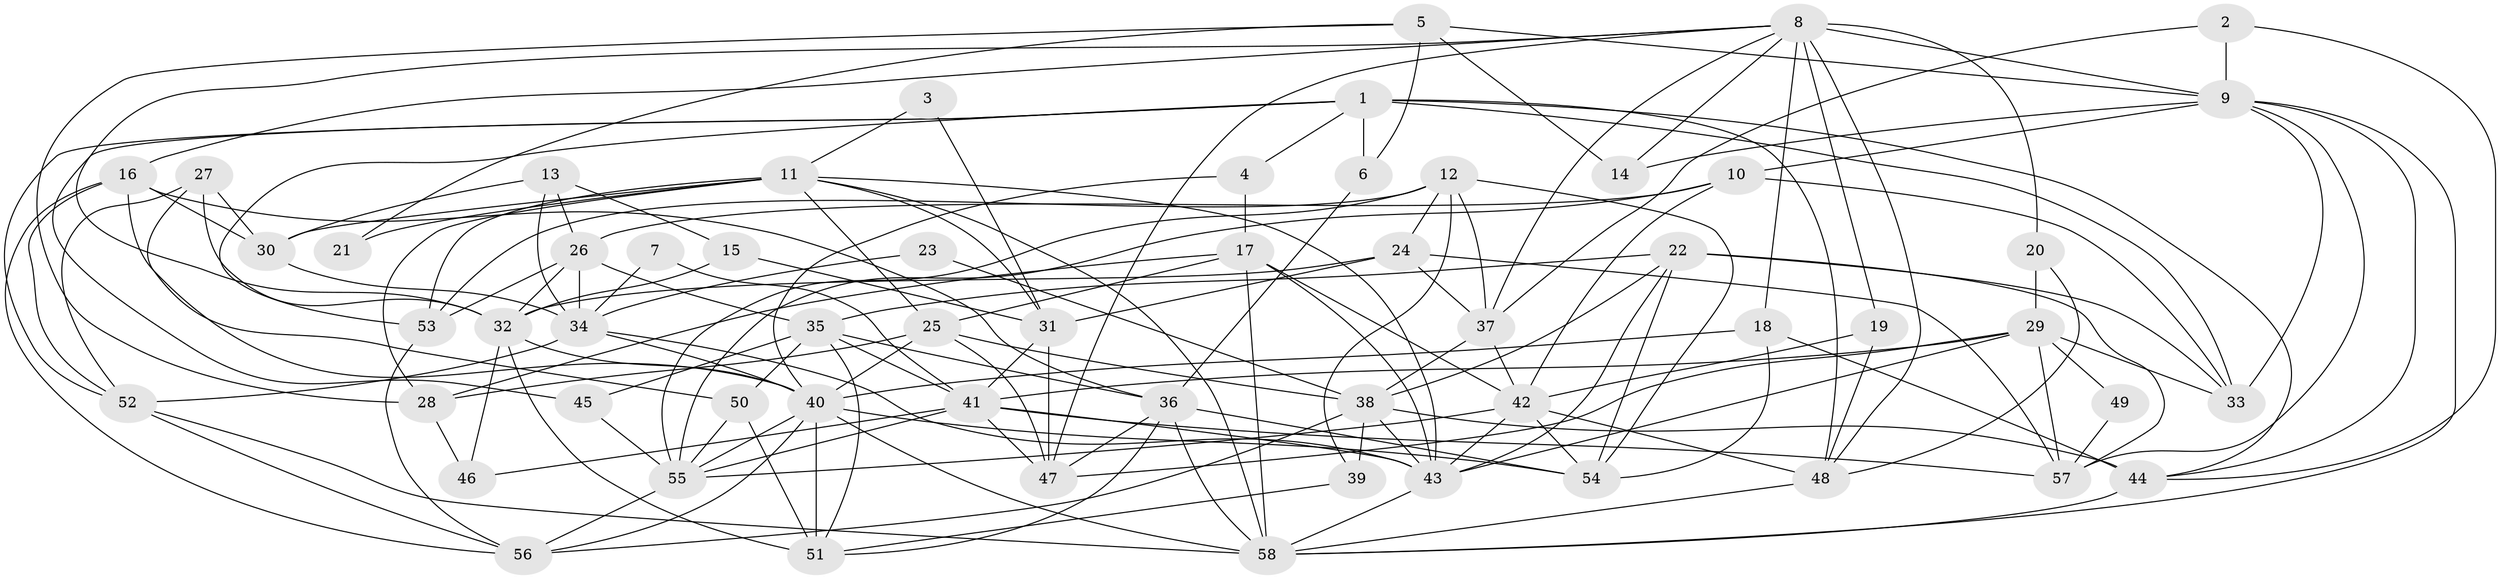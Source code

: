 // original degree distribution, {3: 0.24347826086956523, 7: 0.05217391304347826, 2: 0.14782608695652175, 4: 0.2782608695652174, 5: 0.19130434782608696, 6: 0.0782608695652174, 8: 0.008695652173913044}
// Generated by graph-tools (version 1.1) at 2025/48/03/06/25 01:48:57]
// undirected, 58 vertices, 161 edges
graph export_dot {
graph [start="1"]
  node [color=gray90,style=filled];
  1;
  2;
  3;
  4;
  5;
  6;
  7;
  8;
  9;
  10;
  11;
  12;
  13;
  14;
  15;
  16;
  17;
  18;
  19;
  20;
  21;
  22;
  23;
  24;
  25;
  26;
  27;
  28;
  29;
  30;
  31;
  32;
  33;
  34;
  35;
  36;
  37;
  38;
  39;
  40;
  41;
  42;
  43;
  44;
  45;
  46;
  47;
  48;
  49;
  50;
  51;
  52;
  53;
  54;
  55;
  56;
  57;
  58;
  1 -- 4 [weight=1.0];
  1 -- 6 [weight=1.0];
  1 -- 33 [weight=1.0];
  1 -- 44 [weight=1.0];
  1 -- 45 [weight=1.0];
  1 -- 48 [weight=3.0];
  1 -- 52 [weight=1.0];
  1 -- 53 [weight=1.0];
  2 -- 9 [weight=1.0];
  2 -- 37 [weight=1.0];
  2 -- 44 [weight=1.0];
  3 -- 11 [weight=1.0];
  3 -- 31 [weight=1.0];
  4 -- 17 [weight=1.0];
  4 -- 40 [weight=1.0];
  5 -- 6 [weight=1.0];
  5 -- 9 [weight=1.0];
  5 -- 14 [weight=1.0];
  5 -- 21 [weight=1.0];
  5 -- 28 [weight=1.0];
  6 -- 36 [weight=1.0];
  7 -- 34 [weight=1.0];
  7 -- 41 [weight=1.0];
  8 -- 9 [weight=1.0];
  8 -- 14 [weight=1.0];
  8 -- 16 [weight=1.0];
  8 -- 18 [weight=1.0];
  8 -- 19 [weight=1.0];
  8 -- 20 [weight=1.0];
  8 -- 32 [weight=1.0];
  8 -- 37 [weight=1.0];
  8 -- 47 [weight=1.0];
  8 -- 48 [weight=1.0];
  9 -- 10 [weight=1.0];
  9 -- 14 [weight=1.0];
  9 -- 33 [weight=1.0];
  9 -- 44 [weight=1.0];
  9 -- 57 [weight=1.0];
  9 -- 58 [weight=1.0];
  10 -- 26 [weight=1.0];
  10 -- 33 [weight=1.0];
  10 -- 42 [weight=1.0];
  10 -- 55 [weight=1.0];
  11 -- 21 [weight=1.0];
  11 -- 25 [weight=1.0];
  11 -- 28 [weight=1.0];
  11 -- 30 [weight=1.0];
  11 -- 31 [weight=1.0];
  11 -- 43 [weight=1.0];
  11 -- 53 [weight=1.0];
  11 -- 58 [weight=1.0];
  12 -- 24 [weight=1.0];
  12 -- 37 [weight=1.0];
  12 -- 39 [weight=1.0];
  12 -- 53 [weight=1.0];
  12 -- 54 [weight=1.0];
  12 -- 55 [weight=1.0];
  13 -- 15 [weight=1.0];
  13 -- 26 [weight=1.0];
  13 -- 30 [weight=1.0];
  13 -- 34 [weight=1.0];
  15 -- 31 [weight=1.0];
  15 -- 32 [weight=1.0];
  16 -- 30 [weight=1.0];
  16 -- 36 [weight=1.0];
  16 -- 40 [weight=1.0];
  16 -- 52 [weight=1.0];
  16 -- 56 [weight=1.0];
  17 -- 25 [weight=1.0];
  17 -- 28 [weight=1.0];
  17 -- 42 [weight=1.0];
  17 -- 43 [weight=1.0];
  17 -- 58 [weight=1.0];
  18 -- 40 [weight=1.0];
  18 -- 44 [weight=1.0];
  18 -- 54 [weight=1.0];
  19 -- 42 [weight=1.0];
  19 -- 48 [weight=1.0];
  20 -- 29 [weight=1.0];
  20 -- 48 [weight=1.0];
  22 -- 33 [weight=1.0];
  22 -- 35 [weight=1.0];
  22 -- 38 [weight=1.0];
  22 -- 43 [weight=1.0];
  22 -- 54 [weight=1.0];
  22 -- 57 [weight=1.0];
  23 -- 34 [weight=1.0];
  23 -- 38 [weight=1.0];
  24 -- 31 [weight=1.0];
  24 -- 32 [weight=1.0];
  24 -- 37 [weight=1.0];
  24 -- 57 [weight=1.0];
  25 -- 28 [weight=1.0];
  25 -- 38 [weight=1.0];
  25 -- 40 [weight=1.0];
  25 -- 47 [weight=1.0];
  26 -- 32 [weight=1.0];
  26 -- 34 [weight=1.0];
  26 -- 35 [weight=1.0];
  26 -- 53 [weight=1.0];
  27 -- 30 [weight=1.0];
  27 -- 32 [weight=1.0];
  27 -- 50 [weight=1.0];
  27 -- 52 [weight=1.0];
  28 -- 46 [weight=1.0];
  29 -- 33 [weight=1.0];
  29 -- 41 [weight=1.0];
  29 -- 43 [weight=1.0];
  29 -- 47 [weight=1.0];
  29 -- 49 [weight=1.0];
  29 -- 57 [weight=1.0];
  30 -- 34 [weight=1.0];
  31 -- 41 [weight=1.0];
  31 -- 47 [weight=1.0];
  32 -- 40 [weight=1.0];
  32 -- 46 [weight=1.0];
  32 -- 51 [weight=1.0];
  34 -- 40 [weight=1.0];
  34 -- 43 [weight=1.0];
  34 -- 52 [weight=1.0];
  35 -- 36 [weight=1.0];
  35 -- 41 [weight=1.0];
  35 -- 45 [weight=2.0];
  35 -- 50 [weight=1.0];
  35 -- 51 [weight=1.0];
  36 -- 47 [weight=1.0];
  36 -- 51 [weight=1.0];
  36 -- 54 [weight=1.0];
  36 -- 58 [weight=1.0];
  37 -- 38 [weight=1.0];
  37 -- 42 [weight=1.0];
  38 -- 39 [weight=3.0];
  38 -- 43 [weight=1.0];
  38 -- 44 [weight=2.0];
  38 -- 56 [weight=1.0];
  39 -- 51 [weight=1.0];
  40 -- 51 [weight=2.0];
  40 -- 54 [weight=1.0];
  40 -- 55 [weight=1.0];
  40 -- 56 [weight=1.0];
  40 -- 58 [weight=1.0];
  41 -- 43 [weight=1.0];
  41 -- 46 [weight=1.0];
  41 -- 47 [weight=1.0];
  41 -- 55 [weight=1.0];
  41 -- 57 [weight=1.0];
  42 -- 43 [weight=1.0];
  42 -- 48 [weight=1.0];
  42 -- 54 [weight=1.0];
  42 -- 55 [weight=1.0];
  43 -- 58 [weight=1.0];
  44 -- 58 [weight=1.0];
  45 -- 55 [weight=1.0];
  48 -- 58 [weight=1.0];
  49 -- 57 [weight=1.0];
  50 -- 51 [weight=1.0];
  50 -- 55 [weight=1.0];
  52 -- 56 [weight=1.0];
  52 -- 58 [weight=1.0];
  53 -- 56 [weight=1.0];
  55 -- 56 [weight=1.0];
}
